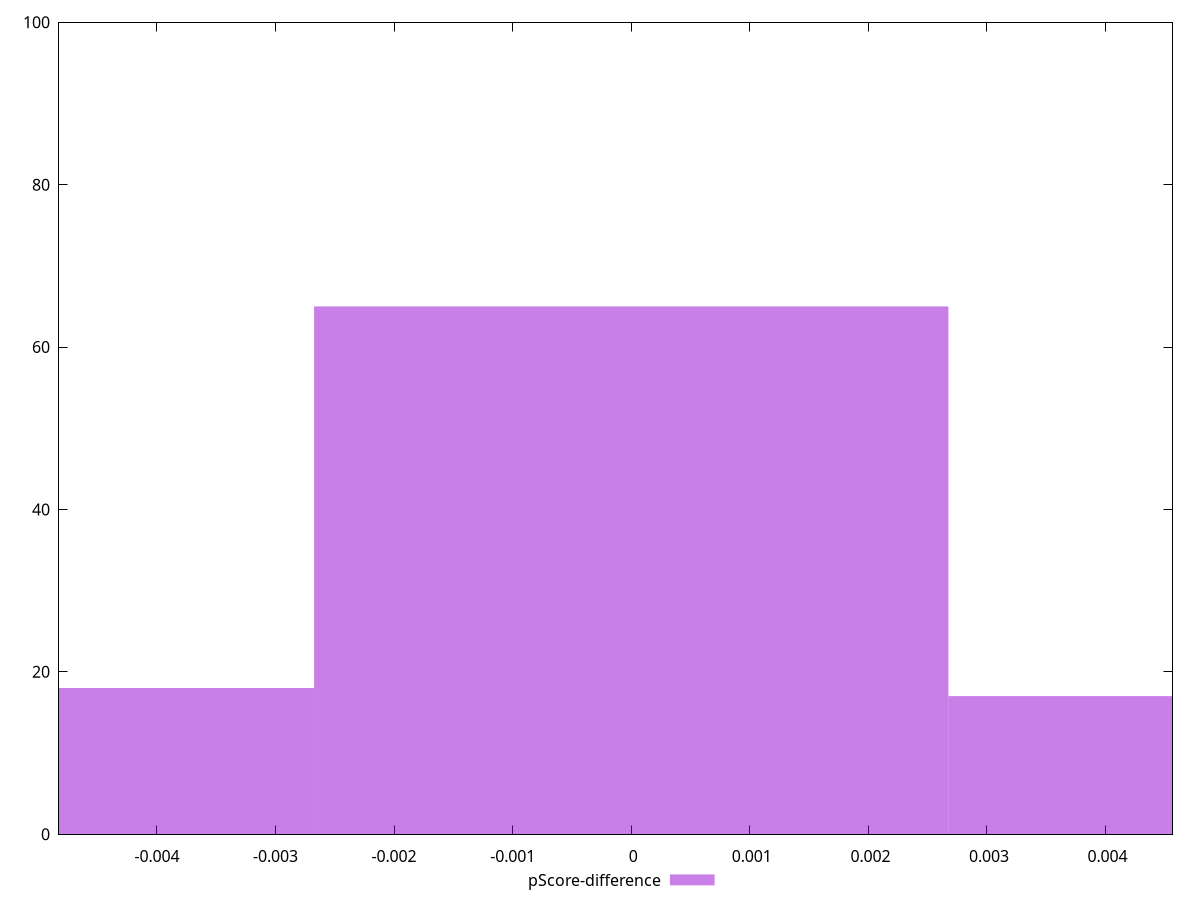 reset

$pScoreDifference <<EOF
0 65
0.0053498374444172795 17
-0.0053498374444172795 18
EOF

set key outside below
set boxwidth 0.0053498374444172795
set xrange [-0.004826432244557921:0.004564953804817806]
set yrange [0:100]
set trange [0:100]
set style fill transparent solid 0.5 noborder
set terminal svg size 640, 490 enhanced background rgb 'white'
set output "report_00009_2021-02-08T22-37-41.559Z/interactive/samples/pages+cached+noadtech+nomedia/pScore-difference/histogram.svg"

plot $pScoreDifference title "pScore-difference" with boxes

reset
